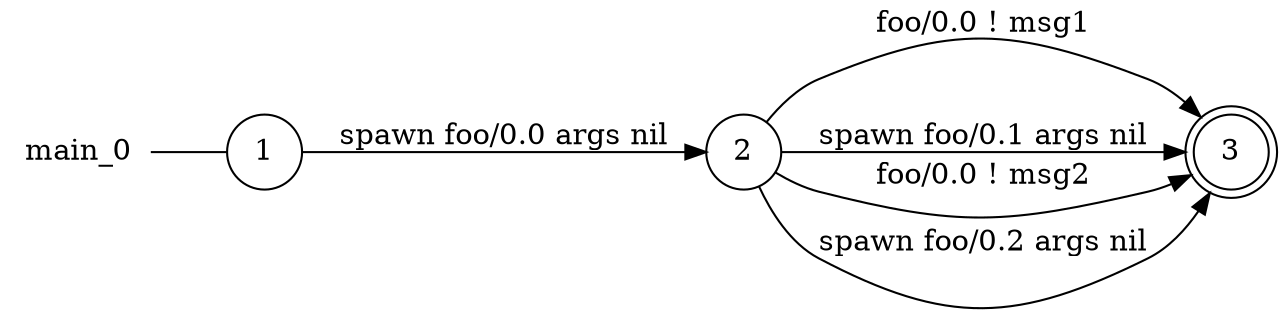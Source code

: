 digraph main_0 {
	rankdir="LR";
	n_0 [label="main_0", shape="plaintext"];
	n_1 [id="1", shape=circle, label="1"];
	n_0 -> n_1 [arrowhead=none];
	n_2 [id="2", shape=doublecircle, label="3"];
	n_3 [id="5", shape=circle, label="2"];

	n_3 -> n_2 [id="[$e|10]", label="foo/0.0 ! msg1"];
	n_3 -> n_2 [id="[$e|5]", label="spawn foo/0.1 args nil"];
	n_3 -> n_2 [id="[$e|7]", label="foo/0.0 ! msg2"];
	n_3 -> n_2 [id="[$e|8]", label="spawn foo/0.2 args nil"];
	n_1 -> n_3 [id="[$e|3]", label="spawn foo/0.0 args nil"];
}
